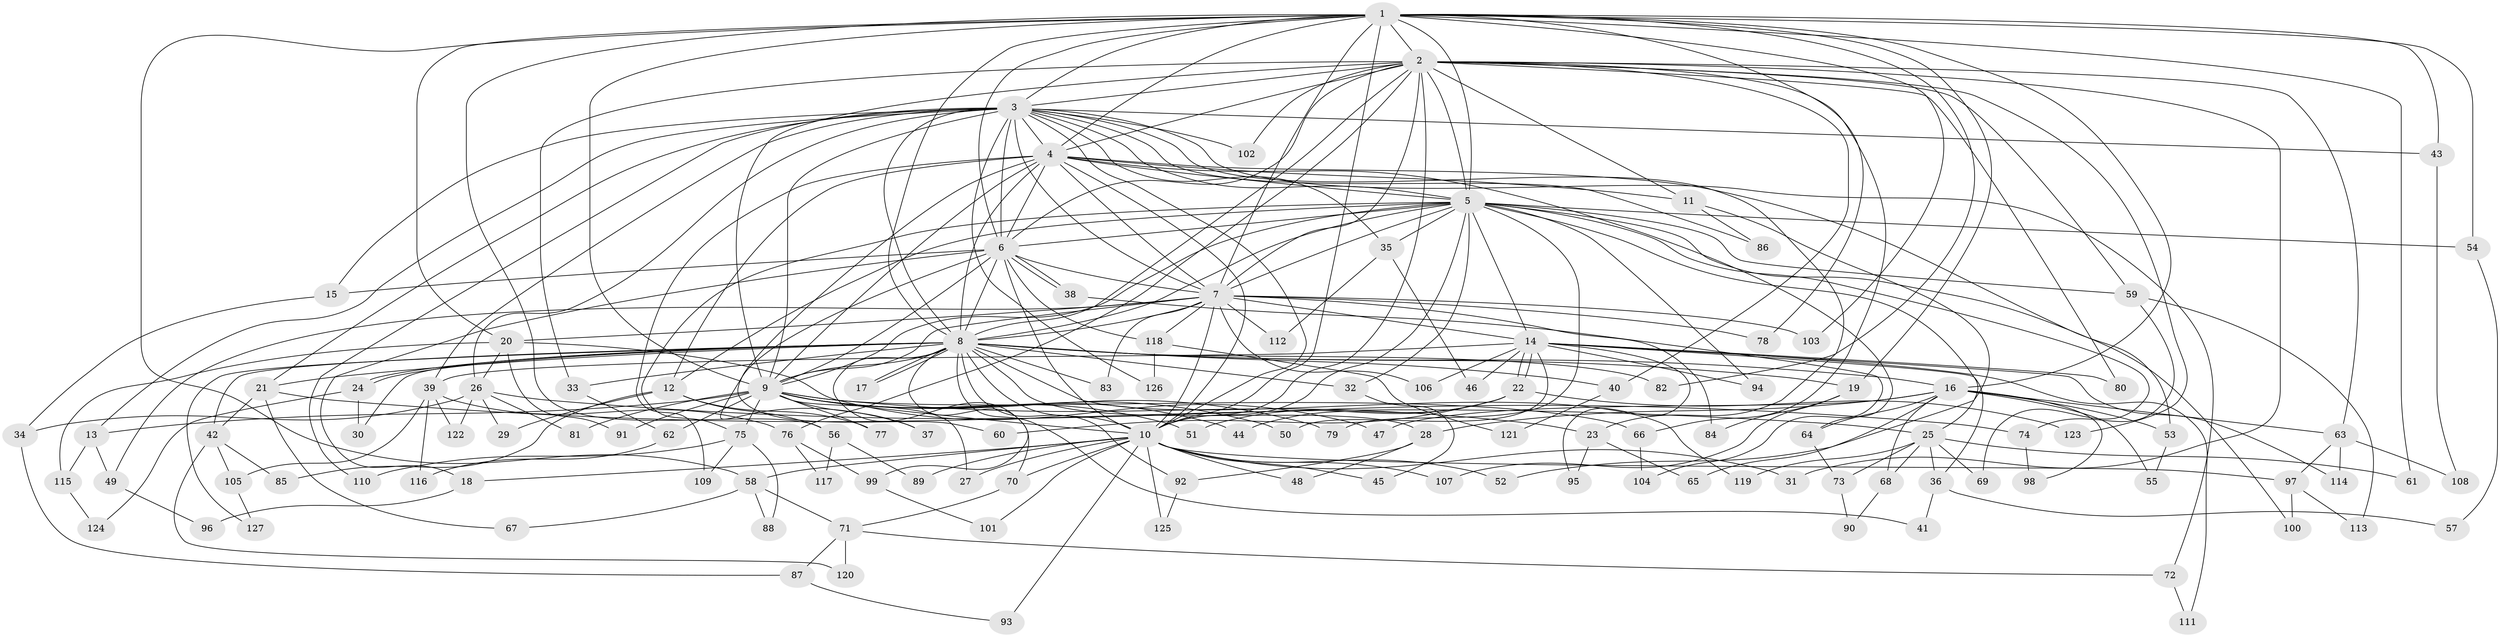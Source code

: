 // coarse degree distribution, {14: 0.06, 26: 0.02, 27: 0.02, 9: 0.04, 13: 0.02, 17: 0.02, 3: 0.2, 6: 0.04, 4: 0.08, 1: 0.04, 7: 0.04, 5: 0.02, 2: 0.4}
// Generated by graph-tools (version 1.1) at 2025/17/03/04/25 18:17:50]
// undirected, 127 vertices, 279 edges
graph export_dot {
graph [start="1"]
  node [color=gray90,style=filled];
  1;
  2;
  3;
  4;
  5;
  6;
  7;
  8;
  9;
  10;
  11;
  12;
  13;
  14;
  15;
  16;
  17;
  18;
  19;
  20;
  21;
  22;
  23;
  24;
  25;
  26;
  27;
  28;
  29;
  30;
  31;
  32;
  33;
  34;
  35;
  36;
  37;
  38;
  39;
  40;
  41;
  42;
  43;
  44;
  45;
  46;
  47;
  48;
  49;
  50;
  51;
  52;
  53;
  54;
  55;
  56;
  57;
  58;
  59;
  60;
  61;
  62;
  63;
  64;
  65;
  66;
  67;
  68;
  69;
  70;
  71;
  72;
  73;
  74;
  75;
  76;
  77;
  78;
  79;
  80;
  81;
  82;
  83;
  84;
  85;
  86;
  87;
  88;
  89;
  90;
  91;
  92;
  93;
  94;
  95;
  96;
  97;
  98;
  99;
  100;
  101;
  102;
  103;
  104;
  105;
  106;
  107;
  108;
  109;
  110;
  111;
  112;
  113;
  114;
  115;
  116;
  117;
  118;
  119;
  120;
  121;
  122;
  123;
  124;
  125;
  126;
  127;
  1 -- 2;
  1 -- 3;
  1 -- 4;
  1 -- 5;
  1 -- 6;
  1 -- 7;
  1 -- 8;
  1 -- 9;
  1 -- 10;
  1 -- 16;
  1 -- 19;
  1 -- 20;
  1 -- 43;
  1 -- 54;
  1 -- 56;
  1 -- 58;
  1 -- 61;
  1 -- 78;
  1 -- 82;
  1 -- 103;
  2 -- 3;
  2 -- 4;
  2 -- 5;
  2 -- 6;
  2 -- 7;
  2 -- 8;
  2 -- 9;
  2 -- 10;
  2 -- 11;
  2 -- 31;
  2 -- 33;
  2 -- 40;
  2 -- 59;
  2 -- 63;
  2 -- 66;
  2 -- 76;
  2 -- 80;
  2 -- 102;
  2 -- 123;
  3 -- 4;
  3 -- 5;
  3 -- 6;
  3 -- 7;
  3 -- 8;
  3 -- 9;
  3 -- 10;
  3 -- 13;
  3 -- 15;
  3 -- 21;
  3 -- 23;
  3 -- 26;
  3 -- 35;
  3 -- 39;
  3 -- 43;
  3 -- 72;
  3 -- 86;
  3 -- 102;
  3 -- 110;
  3 -- 126;
  4 -- 5;
  4 -- 6;
  4 -- 7;
  4 -- 8;
  4 -- 9;
  4 -- 10;
  4 -- 11;
  4 -- 12;
  4 -- 53;
  4 -- 60;
  4 -- 64;
  4 -- 109;
  5 -- 6;
  5 -- 7;
  5 -- 8;
  5 -- 9;
  5 -- 10;
  5 -- 12;
  5 -- 14;
  5 -- 25;
  5 -- 32;
  5 -- 35;
  5 -- 54;
  5 -- 59;
  5 -- 69;
  5 -- 75;
  5 -- 79;
  5 -- 94;
  5 -- 100;
  6 -- 7;
  6 -- 8;
  6 -- 9;
  6 -- 10;
  6 -- 15;
  6 -- 18;
  6 -- 37;
  6 -- 38;
  6 -- 38;
  6 -- 118;
  7 -- 8;
  7 -- 9;
  7 -- 10;
  7 -- 14;
  7 -- 20;
  7 -- 49;
  7 -- 78;
  7 -- 83;
  7 -- 84;
  7 -- 103;
  7 -- 106;
  7 -- 112;
  7 -- 118;
  8 -- 9;
  8 -- 10;
  8 -- 16;
  8 -- 17;
  8 -- 17;
  8 -- 19;
  8 -- 21;
  8 -- 24;
  8 -- 24;
  8 -- 28;
  8 -- 30;
  8 -- 32;
  8 -- 33;
  8 -- 40;
  8 -- 41;
  8 -- 42;
  8 -- 70;
  8 -- 82;
  8 -- 83;
  8 -- 92;
  8 -- 99;
  8 -- 119;
  8 -- 127;
  9 -- 10;
  9 -- 13;
  9 -- 23;
  9 -- 27;
  9 -- 37;
  9 -- 44;
  9 -- 50;
  9 -- 51;
  9 -- 62;
  9 -- 66;
  9 -- 75;
  9 -- 77;
  9 -- 79;
  9 -- 81;
  9 -- 91;
  10 -- 18;
  10 -- 27;
  10 -- 31;
  10 -- 45;
  10 -- 48;
  10 -- 52;
  10 -- 58;
  10 -- 70;
  10 -- 89;
  10 -- 93;
  10 -- 97;
  10 -- 101;
  10 -- 107;
  10 -- 125;
  11 -- 52;
  11 -- 86;
  12 -- 29;
  12 -- 56;
  12 -- 77;
  12 -- 85;
  13 -- 49;
  13 -- 115;
  14 -- 22;
  14 -- 22;
  14 -- 36;
  14 -- 39;
  14 -- 46;
  14 -- 50;
  14 -- 80;
  14 -- 94;
  14 -- 95;
  14 -- 106;
  14 -- 111;
  14 -- 114;
  15 -- 34;
  16 -- 28;
  16 -- 47;
  16 -- 53;
  16 -- 55;
  16 -- 63;
  16 -- 64;
  16 -- 65;
  16 -- 68;
  16 -- 98;
  18 -- 96;
  19 -- 84;
  19 -- 107;
  20 -- 26;
  20 -- 47;
  20 -- 91;
  20 -- 115;
  21 -- 25;
  21 -- 42;
  21 -- 67;
  22 -- 44;
  22 -- 51;
  22 -- 60;
  22 -- 123;
  23 -- 65;
  23 -- 95;
  24 -- 30;
  24 -- 124;
  25 -- 36;
  25 -- 61;
  25 -- 68;
  25 -- 69;
  25 -- 73;
  25 -- 119;
  26 -- 29;
  26 -- 34;
  26 -- 74;
  26 -- 81;
  26 -- 122;
  28 -- 48;
  28 -- 92;
  32 -- 45;
  33 -- 62;
  34 -- 87;
  35 -- 46;
  35 -- 112;
  36 -- 41;
  36 -- 57;
  38 -- 104;
  39 -- 76;
  39 -- 105;
  39 -- 116;
  39 -- 122;
  40 -- 121;
  42 -- 85;
  42 -- 105;
  42 -- 120;
  43 -- 108;
  49 -- 96;
  53 -- 55;
  54 -- 57;
  56 -- 89;
  56 -- 117;
  58 -- 67;
  58 -- 71;
  58 -- 88;
  59 -- 74;
  59 -- 113;
  62 -- 116;
  63 -- 97;
  63 -- 108;
  63 -- 114;
  64 -- 73;
  66 -- 104;
  68 -- 90;
  70 -- 71;
  71 -- 72;
  71 -- 87;
  71 -- 120;
  72 -- 111;
  73 -- 90;
  74 -- 98;
  75 -- 88;
  75 -- 109;
  75 -- 110;
  76 -- 99;
  76 -- 117;
  87 -- 93;
  92 -- 125;
  97 -- 100;
  97 -- 113;
  99 -- 101;
  105 -- 127;
  115 -- 124;
  118 -- 121;
  118 -- 126;
}
